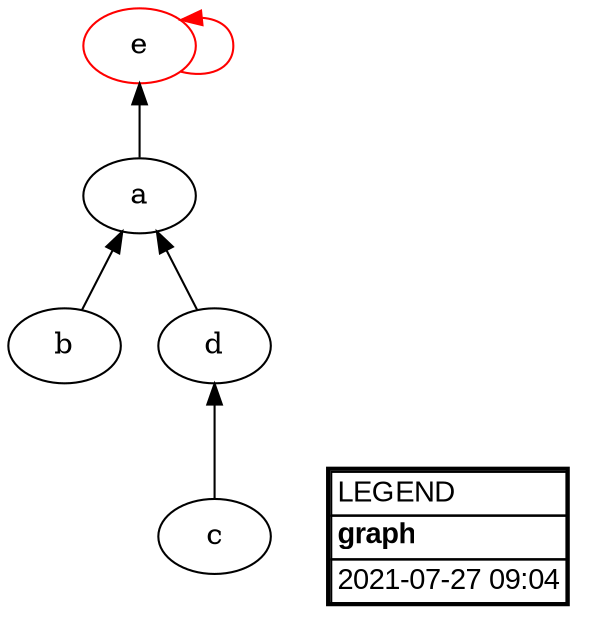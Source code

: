 digraph "graph" {
  rankdir=BT;

  "a" [];
  "a" -> "e" [color="#000000",label=""];

  "b" [];
  "b" -> "a" [color="#000000",label=""];

  "c" [];
  "c" -> "d" [color="#000000",label=""];

  "d" [];
  "d" -> "a" [color="#000000",label=""];

  "e" [color="#ff0000"];
  "e" -> "e" [color="#ff0000",label=""];


  "LEGEND" [fillcolor="#ffffff",fontname="Verdana,Arial,Sans-Serif",label=<<table border="2" cellborder="1" cellspacing="0" id="LEGEND"><tr><td align="left">LEGEND</td></tr><tr><td align="left"><b>graph</b></td></tr><tr><td align="left">2021-07-27 09:04</td></tr></table>>,shape=plaintext,style=filled];
}
